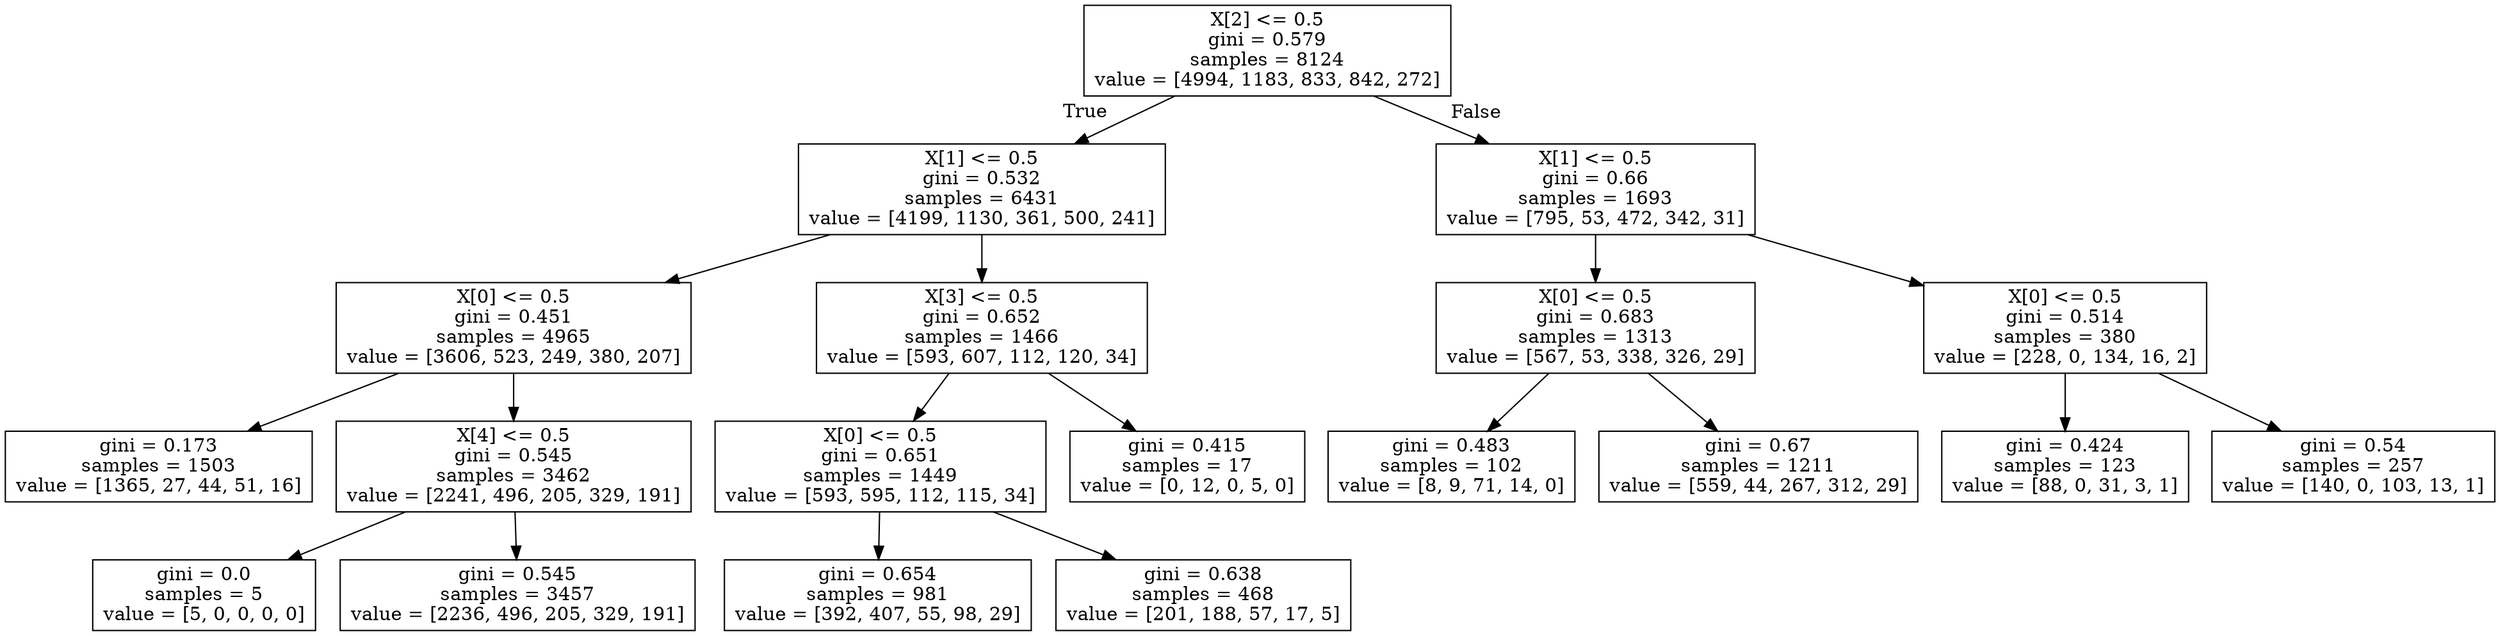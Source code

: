 digraph Tree {
node [shape=box] ;
0 [label="X[2] <= 0.5\ngini = 0.579\nsamples = 8124\nvalue = [4994, 1183, 833, 842, 272]"] ;
1 [label="X[1] <= 0.5\ngini = 0.532\nsamples = 6431\nvalue = [4199, 1130, 361, 500, 241]"] ;
0 -> 1 [labeldistance=2.5, labelangle=45, headlabel="True"] ;
2 [label="X[0] <= 0.5\ngini = 0.451\nsamples = 4965\nvalue = [3606, 523, 249, 380, 207]"] ;
1 -> 2 ;
3 [label="gini = 0.173\nsamples = 1503\nvalue = [1365, 27, 44, 51, 16]"] ;
2 -> 3 ;
4 [label="X[4] <= 0.5\ngini = 0.545\nsamples = 3462\nvalue = [2241, 496, 205, 329, 191]"] ;
2 -> 4 ;
5 [label="gini = 0.0\nsamples = 5\nvalue = [5, 0, 0, 0, 0]"] ;
4 -> 5 ;
6 [label="gini = 0.545\nsamples = 3457\nvalue = [2236, 496, 205, 329, 191]"] ;
4 -> 6 ;
7 [label="X[3] <= 0.5\ngini = 0.652\nsamples = 1466\nvalue = [593, 607, 112, 120, 34]"] ;
1 -> 7 ;
8 [label="X[0] <= 0.5\ngini = 0.651\nsamples = 1449\nvalue = [593, 595, 112, 115, 34]"] ;
7 -> 8 ;
9 [label="gini = 0.654\nsamples = 981\nvalue = [392, 407, 55, 98, 29]"] ;
8 -> 9 ;
10 [label="gini = 0.638\nsamples = 468\nvalue = [201, 188, 57, 17, 5]"] ;
8 -> 10 ;
11 [label="gini = 0.415\nsamples = 17\nvalue = [0, 12, 0, 5, 0]"] ;
7 -> 11 ;
12 [label="X[1] <= 0.5\ngini = 0.66\nsamples = 1693\nvalue = [795, 53, 472, 342, 31]"] ;
0 -> 12 [labeldistance=2.5, labelangle=-45, headlabel="False"] ;
13 [label="X[0] <= 0.5\ngini = 0.683\nsamples = 1313\nvalue = [567, 53, 338, 326, 29]"] ;
12 -> 13 ;
14 [label="gini = 0.483\nsamples = 102\nvalue = [8, 9, 71, 14, 0]"] ;
13 -> 14 ;
15 [label="gini = 0.67\nsamples = 1211\nvalue = [559, 44, 267, 312, 29]"] ;
13 -> 15 ;
16 [label="X[0] <= 0.5\ngini = 0.514\nsamples = 380\nvalue = [228, 0, 134, 16, 2]"] ;
12 -> 16 ;
17 [label="gini = 0.424\nsamples = 123\nvalue = [88, 0, 31, 3, 1]"] ;
16 -> 17 ;
18 [label="gini = 0.54\nsamples = 257\nvalue = [140, 0, 103, 13, 1]"] ;
16 -> 18 ;
}